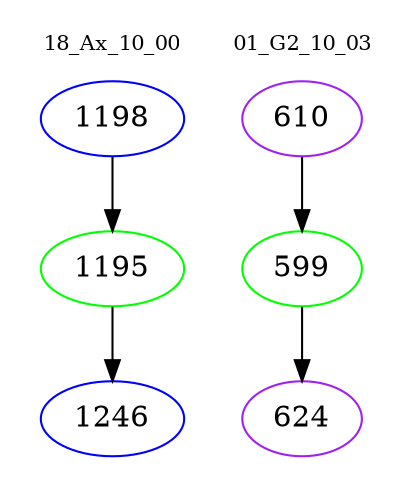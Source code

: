 digraph{
subgraph cluster_0 {
color = white
label = "18_Ax_10_00";
fontsize=10;
T0_1198 [label="1198", color="blue"]
T0_1198 -> T0_1195 [color="black"]
T0_1195 [label="1195", color="green"]
T0_1195 -> T0_1246 [color="black"]
T0_1246 [label="1246", color="blue"]
}
subgraph cluster_1 {
color = white
label = "01_G2_10_03";
fontsize=10;
T1_610 [label="610", color="purple"]
T1_610 -> T1_599 [color="black"]
T1_599 [label="599", color="green"]
T1_599 -> T1_624 [color="black"]
T1_624 [label="624", color="purple"]
}
}
